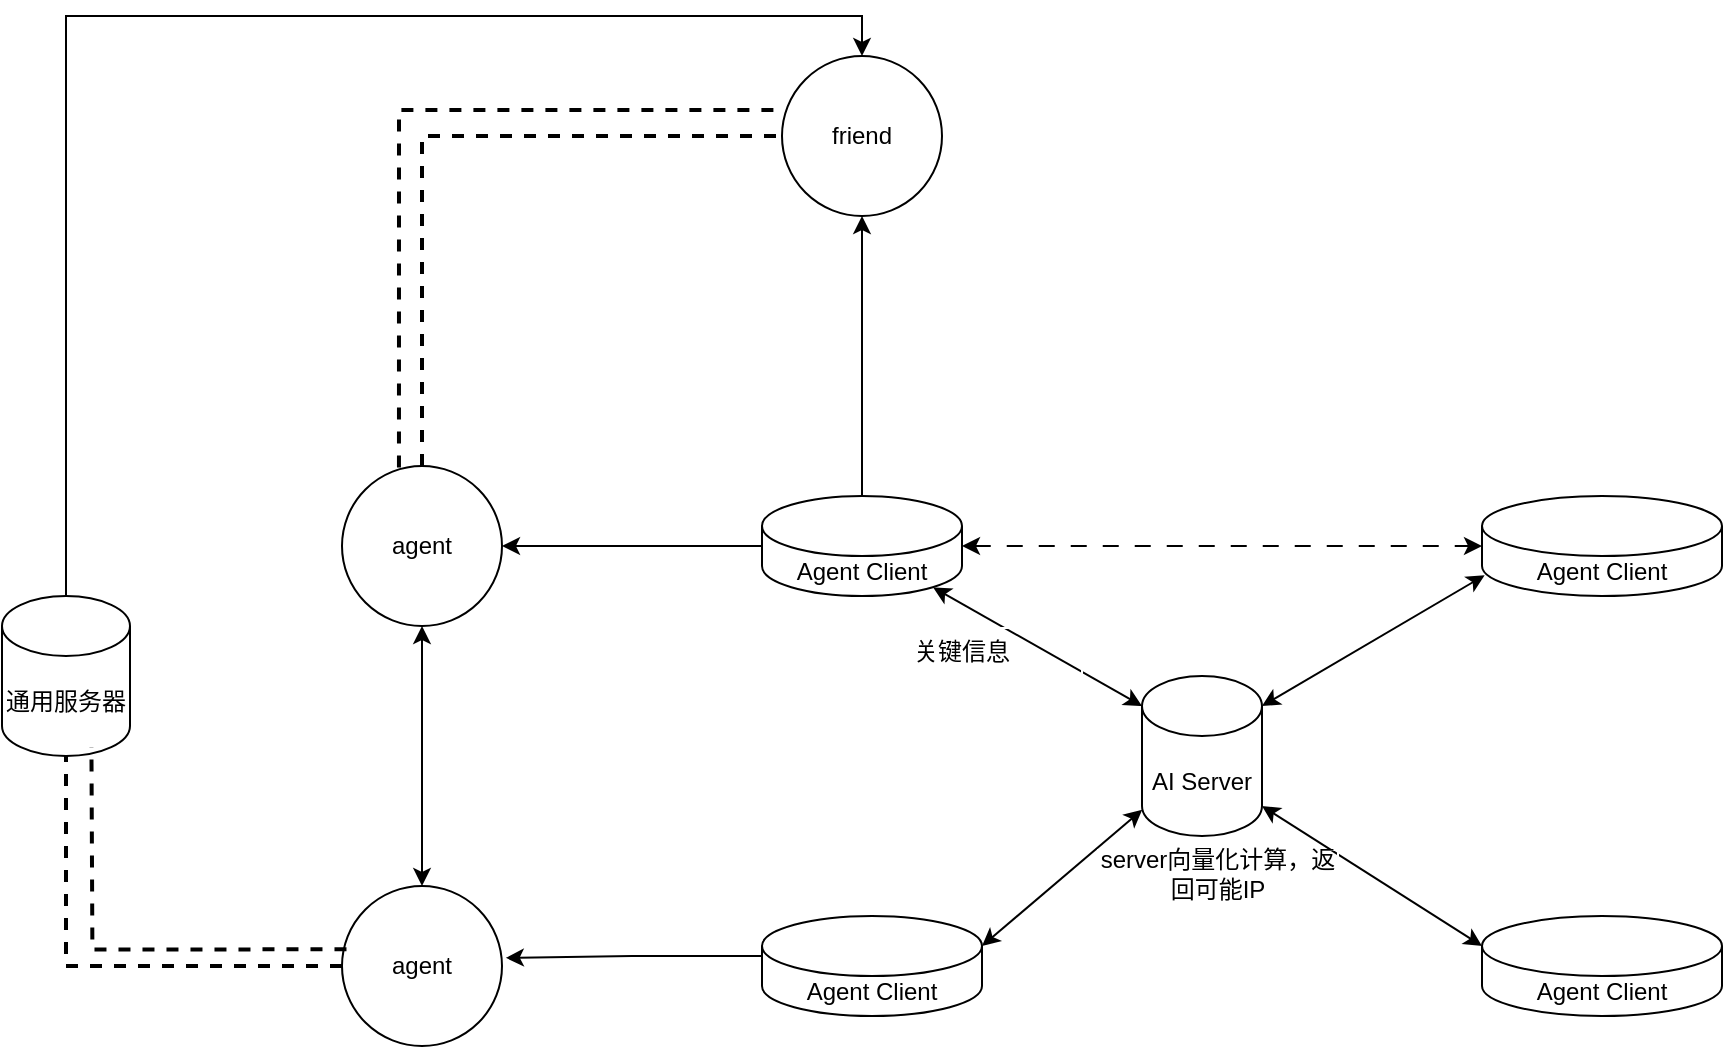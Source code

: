 <mxfile version="24.3.1" type="github" pages="4">
  <diagram id="2vSUjlSS0FL2b6wpqIMc" name="网络转发">
    <mxGraphModel dx="1365" dy="1515" grid="1" gridSize="10" guides="1" tooltips="1" connect="1" arrows="1" fold="1" page="1" pageScale="1" pageWidth="827" pageHeight="1169" math="0" shadow="0">
      <root>
        <mxCell id="0" />
        <mxCell id="1" parent="0" />
        <mxCell id="8Il2_cDpR4XOvadXKqbq-2" style="edgeStyle=orthogonalEdgeStyle;rounded=0;orthogonalLoop=1;jettySize=auto;html=1;exitX=0;exitY=0.5;exitDx=0;exitDy=0;exitPerimeter=0;entryX=1;entryY=0.5;entryDx=0;entryDy=0;" edge="1" parent="1" source="wxrIAKB5T2GF4HPKA6f--1" target="8Il2_cDpR4XOvadXKqbq-1">
          <mxGeometry relative="1" as="geometry" />
        </mxCell>
        <mxCell id="8Il2_cDpR4XOvadXKqbq-12" style="edgeStyle=orthogonalEdgeStyle;rounded=0;orthogonalLoop=1;jettySize=auto;html=1;exitX=0.5;exitY=0;exitDx=0;exitDy=0;exitPerimeter=0;entryX=0.5;entryY=1;entryDx=0;entryDy=0;" edge="1" parent="1" source="wxrIAKB5T2GF4HPKA6f--1" target="8Il2_cDpR4XOvadXKqbq-8">
          <mxGeometry relative="1" as="geometry" />
        </mxCell>
        <mxCell id="wxrIAKB5T2GF4HPKA6f--1" value="Agent Client" style="shape=cylinder3;whiteSpace=wrap;html=1;boundedLbl=1;backgroundOutline=1;size=15;" parent="1" vertex="1">
          <mxGeometry x="200" y="200" width="100" height="50" as="geometry" />
        </mxCell>
        <mxCell id="wxrIAKB5T2GF4HPKA6f--3" value="AI Server" style="shape=cylinder3;whiteSpace=wrap;html=1;boundedLbl=1;backgroundOutline=1;size=15;" parent="1" vertex="1">
          <mxGeometry x="390" y="290" width="60" height="80" as="geometry" />
        </mxCell>
        <mxCell id="wxrIAKB5T2GF4HPKA6f--4" value="Agent Client" style="shape=cylinder3;whiteSpace=wrap;html=1;boundedLbl=1;backgroundOutline=1;size=15;" parent="1" vertex="1">
          <mxGeometry x="560" y="200" width="120" height="50" as="geometry" />
        </mxCell>
        <mxCell id="wxrIAKB5T2GF4HPKA6f--5" value="Agent Client" style="shape=cylinder3;whiteSpace=wrap;html=1;boundedLbl=1;backgroundOutline=1;size=15;" parent="1" vertex="1">
          <mxGeometry x="200" y="410" width="110" height="50" as="geometry" />
        </mxCell>
        <mxCell id="wxrIAKB5T2GF4HPKA6f--6" value="Agent Client" style="shape=cylinder3;whiteSpace=wrap;html=1;boundedLbl=1;backgroundOutline=1;size=15;" parent="1" vertex="1">
          <mxGeometry x="560" y="410" width="120" height="50" as="geometry" />
        </mxCell>
        <mxCell id="wxrIAKB5T2GF4HPKA6f--8" value="" style="endArrow=classic;html=1;rounded=0;entryX=0.855;entryY=1;entryDx=0;entryDy=-4.35;entryPerimeter=0;exitX=0;exitY=0;exitDx=0;exitDy=15;exitPerimeter=0;startArrow=classic;startFill=1;" parent="1" source="wxrIAKB5T2GF4HPKA6f--3" target="wxrIAKB5T2GF4HPKA6f--1" edge="1">
          <mxGeometry width="50" height="50" relative="1" as="geometry">
            <mxPoint x="380" y="290" as="sourcePoint" />
            <mxPoint x="430" y="240" as="targetPoint" />
          </mxGeometry>
        </mxCell>
        <mxCell id="wxrIAKB5T2GF4HPKA6f--9" value="" style="endArrow=classic;html=1;rounded=0;entryX=0.011;entryY=0.793;entryDx=0;entryDy=0;entryPerimeter=0;exitX=1;exitY=0;exitDx=0;exitDy=15;exitPerimeter=0;startArrow=classic;startFill=1;" parent="1" source="wxrIAKB5T2GF4HPKA6f--3" target="wxrIAKB5T2GF4HPKA6f--4" edge="1">
          <mxGeometry width="50" height="50" relative="1" as="geometry">
            <mxPoint x="460" y="280" as="sourcePoint" />
            <mxPoint x="510" y="230" as="targetPoint" />
          </mxGeometry>
        </mxCell>
        <mxCell id="wxrIAKB5T2GF4HPKA6f--11" value="" style="endArrow=classic;html=1;rounded=0;entryX=0;entryY=0;entryDx=0;entryDy=15;entryPerimeter=0;exitX=1;exitY=1;exitDx=0;exitDy=-15;exitPerimeter=0;startArrow=classic;startFill=1;" parent="1" source="wxrIAKB5T2GF4HPKA6f--3" target="wxrIAKB5T2GF4HPKA6f--6" edge="1">
          <mxGeometry width="50" height="50" relative="1" as="geometry">
            <mxPoint x="440" y="420" as="sourcePoint" />
            <mxPoint x="490" y="370" as="targetPoint" />
          </mxGeometry>
        </mxCell>
        <mxCell id="wxrIAKB5T2GF4HPKA6f--12" value="" style="endArrow=classic;html=1;rounded=0;entryX=1;entryY=0;entryDx=0;entryDy=15;entryPerimeter=0;exitX=0.002;exitY=0.836;exitDx=0;exitDy=0;exitPerimeter=0;startArrow=classic;startFill=1;" parent="1" source="wxrIAKB5T2GF4HPKA6f--3" target="wxrIAKB5T2GF4HPKA6f--5" edge="1">
          <mxGeometry width="50" height="50" relative="1" as="geometry">
            <mxPoint x="230" y="400" as="sourcePoint" />
            <mxPoint x="280" y="350" as="targetPoint" />
          </mxGeometry>
        </mxCell>
        <mxCell id="JGFdZRn7cZItwRjgVE4y-1" value="关键信息" style="rounded=0;whiteSpace=wrap;html=1;strokeColor=#FFFFFF;fillColor=none;" parent="1" vertex="1">
          <mxGeometry x="240" y="266" width="120" height="24" as="geometry" />
        </mxCell>
        <mxCell id="JGFdZRn7cZItwRjgVE4y-2" value="server向量化计算，返回可能IP" style="rounded=0;whiteSpace=wrap;html=1;strokeColor=#FFFFFF;fillColor=none;" parent="1" vertex="1">
          <mxGeometry x="368" y="377" width="120" height="24" as="geometry" />
        </mxCell>
        <mxCell id="_upw2HPeS1mJ-tW7w9MP-1" style="edgeStyle=orthogonalEdgeStyle;rounded=0;orthogonalLoop=1;jettySize=auto;html=1;exitX=1;exitY=0.5;exitDx=0;exitDy=0;exitPerimeter=0;entryX=0;entryY=0.5;entryDx=0;entryDy=0;entryPerimeter=0;startArrow=classic;startFill=1;dashed=1;dashPattern=8 8;" parent="1" source="wxrIAKB5T2GF4HPKA6f--1" target="wxrIAKB5T2GF4HPKA6f--4" edge="1">
          <mxGeometry relative="1" as="geometry" />
        </mxCell>
        <mxCell id="8Il2_cDpR4XOvadXKqbq-7" style="edgeStyle=orthogonalEdgeStyle;rounded=0;orthogonalLoop=1;jettySize=auto;html=1;exitX=0.5;exitY=1;exitDx=0;exitDy=0;startArrow=classic;startFill=1;" edge="1" parent="1" source="8Il2_cDpR4XOvadXKqbq-1" target="8Il2_cDpR4XOvadXKqbq-3">
          <mxGeometry relative="1" as="geometry" />
        </mxCell>
        <mxCell id="8Il2_cDpR4XOvadXKqbq-1" value="agent" style="ellipse;whiteSpace=wrap;html=1;aspect=fixed;" vertex="1" parent="1">
          <mxGeometry x="-10" y="185" width="80" height="80" as="geometry" />
        </mxCell>
        <mxCell id="8Il2_cDpR4XOvadXKqbq-3" value="agent" style="ellipse;whiteSpace=wrap;html=1;aspect=fixed;" vertex="1" parent="1">
          <mxGeometry x="-10" y="395" width="80" height="80" as="geometry" />
        </mxCell>
        <mxCell id="8Il2_cDpR4XOvadXKqbq-6" style="edgeStyle=orthogonalEdgeStyle;rounded=0;orthogonalLoop=1;jettySize=auto;html=1;exitX=0;exitY=0;exitDx=0;exitDy=20;exitPerimeter=0;entryX=1.024;entryY=0.449;entryDx=0;entryDy=0;entryPerimeter=0;" edge="1" parent="1" source="wxrIAKB5T2GF4HPKA6f--5" target="8Il2_cDpR4XOvadXKqbq-3">
          <mxGeometry relative="1" as="geometry" />
        </mxCell>
        <mxCell id="8Il2_cDpR4XOvadXKqbq-8" value="friend" style="ellipse;whiteSpace=wrap;html=1;aspect=fixed;" vertex="1" parent="1">
          <mxGeometry x="210" y="-20" width="80" height="80" as="geometry" />
        </mxCell>
        <mxCell id="8Il2_cDpR4XOvadXKqbq-10" value="" style="endArrow=none;dashed=1;html=1;strokeWidth=2;rounded=0;entryX=0;entryY=0.5;entryDx=0;entryDy=0;exitX=0.5;exitY=0;exitDx=0;exitDy=0;edgeStyle=orthogonalEdgeStyle;" edge="1" parent="1" source="8Il2_cDpR4XOvadXKqbq-1" target="8Il2_cDpR4XOvadXKqbq-8">
          <mxGeometry width="50" height="50" relative="1" as="geometry">
            <mxPoint x="30" y="100" as="sourcePoint" />
            <mxPoint x="80" y="50" as="targetPoint" />
          </mxGeometry>
        </mxCell>
        <mxCell id="8Il2_cDpR4XOvadXKqbq-11" value="" style="endArrow=none;dashed=1;html=1;strokeWidth=2;rounded=0;entryX=-0.022;entryY=0.337;entryDx=0;entryDy=0;exitX=0.356;exitY=0.01;exitDx=0;exitDy=0;edgeStyle=orthogonalEdgeStyle;entryPerimeter=0;exitPerimeter=0;" edge="1" parent="1" source="8Il2_cDpR4XOvadXKqbq-1" target="8Il2_cDpR4XOvadXKqbq-8">
          <mxGeometry width="50" height="50" relative="1" as="geometry">
            <mxPoint x="40" y="195" as="sourcePoint" />
            <mxPoint x="100" y="30" as="targetPoint" />
            <Array as="points">
              <mxPoint x="19" y="7" />
            </Array>
          </mxGeometry>
        </mxCell>
        <mxCell id="8Il2_cDpR4XOvadXKqbq-14" style="edgeStyle=orthogonalEdgeStyle;rounded=0;orthogonalLoop=1;jettySize=auto;html=1;exitX=0.5;exitY=0;exitDx=0;exitDy=0;exitPerimeter=0;entryX=0.5;entryY=0;entryDx=0;entryDy=0;" edge="1" parent="1" source="8Il2_cDpR4XOvadXKqbq-13" target="8Il2_cDpR4XOvadXKqbq-8">
          <mxGeometry relative="1" as="geometry" />
        </mxCell>
        <mxCell id="8Il2_cDpR4XOvadXKqbq-13" value="通用服务器" style="shape=cylinder3;whiteSpace=wrap;html=1;boundedLbl=1;backgroundOutline=1;size=15;" vertex="1" parent="1">
          <mxGeometry x="-180" y="250" width="64" height="80" as="geometry" />
        </mxCell>
        <mxCell id="8Il2_cDpR4XOvadXKqbq-16" value="" style="endArrow=none;dashed=1;html=1;strokeWidth=2;rounded=0;entryX=0.5;entryY=1;entryDx=0;entryDy=0;exitX=0;exitY=0.5;exitDx=0;exitDy=0;edgeStyle=orthogonalEdgeStyle;entryPerimeter=0;" edge="1" parent="1" source="8Il2_cDpR4XOvadXKqbq-3" target="8Il2_cDpR4XOvadXKqbq-13">
          <mxGeometry width="50" height="50" relative="1" as="geometry">
            <mxPoint x="-260" y="409.48" as="sourcePoint" />
            <mxPoint x="-80" y="244.48" as="targetPoint" />
          </mxGeometry>
        </mxCell>
        <mxCell id="8Il2_cDpR4XOvadXKqbq-17" value="" style="endArrow=none;dashed=1;html=1;strokeWidth=2;rounded=0;entryX=0.855;entryY=1;entryDx=0;entryDy=-4.35;exitX=0.028;exitY=0.396;exitDx=0;exitDy=0;edgeStyle=orthogonalEdgeStyle;entryPerimeter=0;exitPerimeter=0;" edge="1" parent="1" source="8Il2_cDpR4XOvadXKqbq-3">
          <mxGeometry width="50" height="50" relative="1" as="geometry">
            <mxPoint x="-400" y="430" as="sourcePoint" />
            <mxPoint x="-135.28" y="325.65" as="targetPoint" />
          </mxGeometry>
        </mxCell>
      </root>
    </mxGraphModel>
  </diagram>
  <diagram name="通信序列图" id="hv99OOcJfIo_YcWF84YO">
    <mxGraphModel dx="1884" dy="687" grid="1" gridSize="10" guides="1" tooltips="1" connect="1" arrows="1" fold="1" page="1" pageScale="1" pageWidth="827" pageHeight="1169" math="0" shadow="0">
      <root>
        <mxCell id="0" />
        <mxCell id="1" parent="0" />
        <mxCell id="0c2Vupl0Wd5xYANsdsAI-2" style="edgeStyle=orthogonalEdgeStyle;rounded=0;orthogonalLoop=1;jettySize=auto;html=1;exitX=0.5;exitY=1;exitDx=0;exitDy=0;endArrow=none;endFill=0;" parent="1" source="QWFTe-OUhCLkAl9HGp8c-1" edge="1">
          <mxGeometry relative="1" as="geometry">
            <mxPoint x="-40" y="870" as="targetPoint" />
          </mxGeometry>
        </mxCell>
        <mxCell id="QWFTe-OUhCLkAl9HGp8c-1" value="用户1 Agent client" style="rounded=1;whiteSpace=wrap;html=1;fontStyle=1;fontSize=20;" parent="1" vertex="1">
          <mxGeometry x="-100" y="150" width="120" height="60" as="geometry" />
        </mxCell>
        <mxCell id="QWFTe-OUhCLkAl9HGp8c-2" value="用户2 Agent client" style="rounded=1;whiteSpace=wrap;html=1;fontStyle=1;fontSize=20;" parent="1" vertex="1">
          <mxGeometry x="840" y="150" width="120" height="60" as="geometry" />
        </mxCell>
        <mxCell id="QWFTe-OUhCLkAl9HGp8c-3" value="通用服务器" style="rounded=1;whiteSpace=wrap;html=1;fontStyle=1;fontSize=20;" parent="1" vertex="1">
          <mxGeometry x="360" y="150" width="140" height="60" as="geometry" />
        </mxCell>
        <mxCell id="0c2Vupl0Wd5xYANsdsAI-3" style="edgeStyle=orthogonalEdgeStyle;rounded=0;orthogonalLoop=1;jettySize=auto;html=1;exitX=0.5;exitY=1;exitDx=0;exitDy=0;endArrow=none;endFill=0;" parent="1" source="0c2Vupl0Wd5xYANsdsAI-34" edge="1">
          <mxGeometry relative="1" as="geometry">
            <mxPoint x="430" y="880" as="targetPoint" />
            <mxPoint x="429.5" y="210" as="sourcePoint" />
          </mxGeometry>
        </mxCell>
        <mxCell id="0c2Vupl0Wd5xYANsdsAI-4" style="edgeStyle=orthogonalEdgeStyle;rounded=0;orthogonalLoop=1;jettySize=auto;html=1;exitX=0.5;exitY=1;exitDx=0;exitDy=0;endArrow=none;endFill=0;" parent="1" edge="1">
          <mxGeometry relative="1" as="geometry">
            <mxPoint x="900" y="880" as="targetPoint" />
            <mxPoint x="899.5" y="210" as="sourcePoint" />
          </mxGeometry>
        </mxCell>
        <mxCell id="0c2Vupl0Wd5xYANsdsAI-14" value="用户 1" style="rounded=1;whiteSpace=wrap;html=1;fontStyle=1;fontSize=20;" parent="1" vertex="1">
          <mxGeometry x="-310" y="150" width="120" height="60" as="geometry" />
        </mxCell>
        <mxCell id="0c2Vupl0Wd5xYANsdsAI-15" style="edgeStyle=orthogonalEdgeStyle;rounded=0;orthogonalLoop=1;jettySize=auto;html=1;exitX=0.5;exitY=1;exitDx=0;exitDy=0;endArrow=none;endFill=0;" parent="1" edge="1">
          <mxGeometry relative="1" as="geometry">
            <mxPoint x="-251" y="870" as="targetPoint" />
            <mxPoint x="-250.62" y="210" as="sourcePoint" />
          </mxGeometry>
        </mxCell>
        <mxCell id="0c2Vupl0Wd5xYANsdsAI-16" value="" style="endArrow=classic;html=1;rounded=0;" parent="1" edge="1">
          <mxGeometry width="50" height="50" relative="1" as="geometry">
            <mxPoint x="-250" y="250" as="sourcePoint" />
            <mxPoint x="-40" y="250" as="targetPoint" />
          </mxGeometry>
        </mxCell>
        <mxCell id="0c2Vupl0Wd5xYANsdsAI-17" value="Question/need" style="rounded=0;whiteSpace=wrap;html=1;strokeColor=#FFFFFF;" parent="1" vertex="1">
          <mxGeometry x="-212.5" y="224" width="120" height="24" as="geometry" />
        </mxCell>
        <mxCell id="0c2Vupl0Wd5xYANsdsAI-21" value="Agent server" style="rounded=1;whiteSpace=wrap;html=1;fontStyle=1;fontSize=20;" parent="1" vertex="1">
          <mxGeometry x="124" y="150" width="130" height="60" as="geometry" />
        </mxCell>
        <mxCell id="0c2Vupl0Wd5xYANsdsAI-22" style="edgeStyle=orthogonalEdgeStyle;rounded=0;orthogonalLoop=1;jettySize=auto;html=1;exitX=0.5;exitY=1;exitDx=0;exitDy=0;endArrow=none;endFill=0;" parent="1" edge="1">
          <mxGeometry relative="1" as="geometry">
            <mxPoint x="189" y="880" as="targetPoint" />
            <mxPoint x="189" y="244" as="sourcePoint" />
          </mxGeometry>
        </mxCell>
        <mxCell id="0c2Vupl0Wd5xYANsdsAI-23" value="" style="endArrow=classic;html=1;rounded=0;" parent="1" edge="1">
          <mxGeometry width="50" height="50" relative="1" as="geometry">
            <mxPoint x="-40" y="276" as="sourcePoint" />
            <mxPoint x="190" y="276" as="targetPoint" />
          </mxGeometry>
        </mxCell>
        <mxCell id="0c2Vupl0Wd5xYANsdsAI-24" value="send&amp;nbsp; personal prompts&amp;nbsp;" style="rounded=0;whiteSpace=wrap;html=1;strokeColor=#FFFFFF;" parent="1" vertex="1">
          <mxGeometry x="1" y="246" width="150" height="24" as="geometry" />
        </mxCell>
        <mxCell id="0c2Vupl0Wd5xYANsdsAI-25" value="Agent server" style="rounded=1;whiteSpace=wrap;html=1;fontStyle=1;fontSize=20;" parent="1" vertex="1">
          <mxGeometry x="598" y="150" width="140" height="60" as="geometry" />
        </mxCell>
        <mxCell id="0c2Vupl0Wd5xYANsdsAI-26" style="edgeStyle=orthogonalEdgeStyle;rounded=0;orthogonalLoop=1;jettySize=auto;html=1;exitX=0.5;exitY=1;exitDx=0;exitDy=0;endArrow=none;endFill=0;" parent="1" edge="1">
          <mxGeometry relative="1" as="geometry">
            <mxPoint x="670" y="880" as="targetPoint" />
            <mxPoint x="669.47" y="210" as="sourcePoint" />
          </mxGeometry>
        </mxCell>
        <mxCell id="0c2Vupl0Wd5xYANsdsAI-27" value="" style="endArrow=classic;html=1;rounded=0;" parent="1" edge="1">
          <mxGeometry width="50" height="50" relative="1" as="geometry">
            <mxPoint x="190" y="433" as="sourcePoint" />
            <mxPoint x="430" y="433" as="targetPoint" />
          </mxGeometry>
        </mxCell>
        <mxCell id="0c2Vupl0Wd5xYANsdsAI-28" value="send final prompts" style="rounded=0;whiteSpace=wrap;html=1;strokeColor=#FFFFFF;" parent="1" vertex="1">
          <mxGeometry x="260" y="401" width="120" height="24" as="geometry" />
        </mxCell>
        <mxCell id="0c2Vupl0Wd5xYANsdsAI-31" value="用户2" style="rounded=1;whiteSpace=wrap;html=1;fontStyle=1;fontSize=20;" parent="1" vertex="1">
          <mxGeometry x="1070" y="150" width="120" height="60" as="geometry" />
        </mxCell>
        <mxCell id="0c2Vupl0Wd5xYANsdsAI-32" style="edgeStyle=orthogonalEdgeStyle;rounded=0;orthogonalLoop=1;jettySize=auto;html=1;exitX=0.5;exitY=1;exitDx=0;exitDy=0;endArrow=none;endFill=0;" parent="1" edge="1">
          <mxGeometry relative="1" as="geometry">
            <mxPoint x="1129" y="880" as="targetPoint" />
            <mxPoint x="1129.5" y="210" as="sourcePoint" />
          </mxGeometry>
        </mxCell>
        <mxCell id="0c2Vupl0Wd5xYANsdsAI-33" value="" style="endArrow=none;html=1;rounded=0;endFill=0;startArrow=classic;startFill=1;" parent="1" edge="1">
          <mxGeometry width="50" height="50" relative="1" as="geometry">
            <mxPoint x="-40" y="356" as="sourcePoint" />
            <mxPoint x="190" y="356" as="targetPoint" />
          </mxGeometry>
        </mxCell>
        <mxCell id="0c2Vupl0Wd5xYANsdsAI-34" value="store" style="shape=cylinder3;whiteSpace=wrap;html=1;boundedLbl=1;backgroundOutline=1;size=15;" parent="1" vertex="1">
          <mxGeometry x="390" y="220" width="80" height="60" as="geometry" />
        </mxCell>
        <mxCell id="0c2Vupl0Wd5xYANsdsAI-36" value="Returns a message to confirm whether the generated prompts meet the user&#39;s preference" style="rounded=0;whiteSpace=wrap;html=1;strokeColor=#FFFFFF;" parent="1" vertex="1">
          <mxGeometry x="-20" y="310" width="190" height="24" as="geometry" />
        </mxCell>
        <mxCell id="0c2Vupl0Wd5xYANsdsAI-37" value="" style="endArrow=classic;html=1;rounded=0;" parent="1" edge="1">
          <mxGeometry width="50" height="50" relative="1" as="geometry">
            <mxPoint x="-40" y="407" as="sourcePoint" />
            <mxPoint x="190" y="407" as="targetPoint" />
          </mxGeometry>
        </mxCell>
        <mxCell id="0c2Vupl0Wd5xYANsdsAI-38" value="send ACK" style="rounded=0;whiteSpace=wrap;html=1;strokeColor=#FFFFFF;" parent="1" vertex="1">
          <mxGeometry y="377" width="150" height="24" as="geometry" />
        </mxCell>
        <mxCell id="0c2Vupl0Wd5xYANsdsAI-40" value="" style="endArrow=classic;html=1;rounded=0;" parent="1" edge="1">
          <mxGeometry width="50" height="50" relative="1" as="geometry">
            <mxPoint x="430" y="447" as="sourcePoint" />
            <mxPoint x="670" y="447" as="targetPoint" />
          </mxGeometry>
        </mxCell>
        <mxCell id="0c2Vupl0Wd5xYANsdsAI-41" value="send the round prompts" style="rounded=0;whiteSpace=wrap;html=1;strokeColor=#FFFFFF;" parent="1" vertex="1">
          <mxGeometry x="480" y="415" width="150" height="24" as="geometry" />
        </mxCell>
        <mxCell id="0c2Vupl0Wd5xYANsdsAI-46" value="" style="group" parent="1" vertex="1" connectable="0">
          <mxGeometry x="379" y="284" width="86" height="30" as="geometry" />
        </mxCell>
        <mxCell id="0c2Vupl0Wd5xYANsdsAI-42" value="" style="verticalLabelPosition=bottom;verticalAlign=top;html=1;shape=card;whiteSpace=wrap;size=20;arcSize=12;" parent="0c2Vupl0Wd5xYANsdsAI-46" vertex="1">
          <mxGeometry x="10" width="66" height="30" as="geometry" />
        </mxCell>
        <mxCell id="0c2Vupl0Wd5xYANsdsAI-45" value="&lt;span style=&quot;color: rgb(0, 0, 0); font-family: Helvetica; font-size: 12px; font-style: normal; font-variant-ligatures: normal; font-variant-caps: normal; font-weight: 400; letter-spacing: normal; orphans: 2; text-align: center; text-indent: 0px; text-transform: none; widows: 2; word-spacing: 0px; -webkit-text-stroke-width: 0px; white-space: normal; background-color: rgb(251, 251, 251); text-decoration-thickness: initial; text-decoration-style: initial; text-decoration-color: initial; display: inline !important; float: none;&quot;&gt;SDK:ID history&lt;/span&gt;" style="text;whiteSpace=wrap;html=1;" parent="0c2Vupl0Wd5xYANsdsAI-46" vertex="1">
          <mxGeometry y="6" width="86" height="20" as="geometry" />
        </mxCell>
        <mxCell id="0c2Vupl0Wd5xYANsdsAI-48" value="" style="endArrow=classic;html=1;rounded=0;" parent="1" edge="1">
          <mxGeometry width="50" height="50" relative="1" as="geometry">
            <mxPoint x="670" y="471" as="sourcePoint" />
            <mxPoint x="900" y="470" as="targetPoint" />
          </mxGeometry>
        </mxCell>
        <mxCell id="0c2Vupl0Wd5xYANsdsAI-49" value="send the reply prompts" style="rounded=0;whiteSpace=wrap;html=1;strokeColor=#FFFFFF;" parent="1" vertex="1">
          <mxGeometry x="720" y="444" width="150" height="24" as="geometry" />
        </mxCell>
        <mxCell id="0c2Vupl0Wd5xYANsdsAI-52" value="" style="edgeStyle=orthogonalEdgeStyle;rounded=0;orthogonalLoop=1;jettySize=auto;html=1;exitX=0.5;exitY=1;exitDx=0;exitDy=0;endArrow=none;endFill=0;" parent="1" edge="1">
          <mxGeometry relative="1" as="geometry">
            <mxPoint x="189.053" y="244" as="targetPoint" />
            <mxPoint x="189.47" y="210" as="sourcePoint" />
          </mxGeometry>
        </mxCell>
        <mxCell id="0c2Vupl0Wd5xYANsdsAI-54" value="使用工具" style="shape=process;whiteSpace=wrap;html=1;backgroundOutline=1;" parent="1" vertex="1">
          <mxGeometry x="144" y="115" width="90" height="20" as="geometry" />
        </mxCell>
        <mxCell id="0c2Vupl0Wd5xYANsdsAI-56" value="使用工具" style="shape=process;whiteSpace=wrap;html=1;backgroundOutline=1;" parent="1" vertex="1">
          <mxGeometry x="623" y="115" width="90" height="20" as="geometry" />
        </mxCell>
        <mxCell id="0c2Vupl0Wd5xYANsdsAI-57" value="组织user prompt&lt;div&gt;检查prompt，对齐user pref&lt;/div&gt;" style="shape=process;whiteSpace=wrap;html=1;backgroundOutline=1;" parent="1" vertex="1">
          <mxGeometry x="803.5" y="98.5" width="193" height="38" as="geometry" />
        </mxCell>
        <mxCell id="0c2Vupl0Wd5xYANsdsAI-58" value="" style="endArrow=none;html=1;rounded=0;endFill=0;startArrow=classic;startFill=1;" parent="1" edge="1">
          <mxGeometry width="50" height="50" relative="1" as="geometry">
            <mxPoint x="670" y="536" as="sourcePoint" />
            <mxPoint x="900" y="536" as="targetPoint" />
          </mxGeometry>
        </mxCell>
        <mxCell id="0c2Vupl0Wd5xYANsdsAI-59" value="Returns a message to confirm whether the reply prompts meet the user&#39;s preference" style="rounded=0;whiteSpace=wrap;html=1;strokeColor=#FFFFFF;" parent="1" vertex="1">
          <mxGeometry x="690" y="496" width="190" height="24" as="geometry" />
        </mxCell>
        <mxCell id="0c2Vupl0Wd5xYANsdsAI-55" value="组织user prompt&lt;div&gt;检查prompt，对齐user pref&lt;/div&gt;" style="shape=process;whiteSpace=wrap;html=1;backgroundOutline=1;" parent="1" vertex="1">
          <mxGeometry x="-135.25" y="98.5" width="190.5" height="35" as="geometry" />
        </mxCell>
        <mxCell id="0c2Vupl0Wd5xYANsdsAI-62" value="" style="endArrow=none;html=1;rounded=0;startArrow=classic;startFill=1;endFill=0;" parent="1" edge="1">
          <mxGeometry width="50" height="50" relative="1" as="geometry">
            <mxPoint x="431" y="570" as="sourcePoint" />
            <mxPoint x="671" y="570" as="targetPoint" />
          </mxGeometry>
        </mxCell>
        <mxCell id="0c2Vupl0Wd5xYANsdsAI-63" value="send reply prompts" style="rounded=0;whiteSpace=wrap;html=1;strokeColor=#FFFFFF;" parent="1" vertex="1">
          <mxGeometry x="480" y="540" width="150" height="24" as="geometry" />
        </mxCell>
        <mxCell id="0c2Vupl0Wd5xYANsdsAI-64" value="" style="endArrow=none;html=1;rounded=0;startArrow=classic;startFill=1;endFill=0;" parent="1" edge="1">
          <mxGeometry width="50" height="50" relative="1" as="geometry">
            <mxPoint x="190" y="599" as="sourcePoint" />
            <mxPoint x="430" y="599" as="targetPoint" />
          </mxGeometry>
        </mxCell>
        <mxCell id="0c2Vupl0Wd5xYANsdsAI-65" value="send reply prompts" style="rounded=0;whiteSpace=wrap;html=1;strokeColor=#FFFFFF;" parent="1" vertex="1">
          <mxGeometry x="234" y="564" width="150" height="24" as="geometry" />
        </mxCell>
        <mxCell id="0c2Vupl0Wd5xYANsdsAI-74" value="" style="endArrow=none;html=1;rounded=0;endFill=0;startArrow=classic;startFill=1;" parent="1" edge="1">
          <mxGeometry width="50" height="50" relative="1" as="geometry">
            <mxPoint x="-40" y="631" as="sourcePoint" />
            <mxPoint x="190" y="631" as="targetPoint" />
          </mxGeometry>
        </mxCell>
        <mxCell id="0c2Vupl0Wd5xYANsdsAI-75" value="Judge whether continue" style="rounded=0;whiteSpace=wrap;html=1;strokeColor=#FFFFFF;" parent="1" vertex="1">
          <mxGeometry x="-20" y="600" width="190" height="24" as="geometry" />
        </mxCell>
      </root>
    </mxGraphModel>
  </diagram>
  <diagram id="4OQW0f6qOaS9piTgDNFi" name="Agent client prompt生成">
    <mxGraphModel dx="1884" dy="687" grid="1" gridSize="10" guides="1" tooltips="1" connect="1" arrows="1" fold="1" page="1" pageScale="1" pageWidth="827" pageHeight="1169" math="0" shadow="0">
      <root>
        <mxCell id="0" />
        <mxCell id="1" parent="0" />
        <mxCell id="lhU28nOgN7psEky3mt47-7" style="edgeStyle=orthogonalEdgeStyle;rounded=0;orthogonalLoop=1;jettySize=auto;html=1;exitX=1;exitY=0.5;exitDx=0;exitDy=0;entryX=0;entryY=0.5;entryDx=0;entryDy=0;" parent="1" source="BY8e_3ObGU8jm5Nxze0_-3" target="lhU28nOgN7psEky3mt47-3" edge="1">
          <mxGeometry relative="1" as="geometry">
            <mxPoint x="-40" y="370" as="targetPoint" />
          </mxGeometry>
        </mxCell>
        <mxCell id="pnuGS1mDimUNRydVk58L-4" style="edgeStyle=orthogonalEdgeStyle;rounded=0;orthogonalLoop=1;jettySize=auto;html=1;exitX=0.5;exitY=1;exitDx=0;exitDy=0;entryX=0;entryY=0.5;entryDx=0;entryDy=0;" parent="1" source="BY8e_3ObGU8jm5Nxze0_-3" target="pnuGS1mDimUNRydVk58L-3" edge="1">
          <mxGeometry relative="1" as="geometry" />
        </mxCell>
        <mxCell id="BY8e_3ObGU8jm5Nxze0_-3" value="Info Reciever" style="rounded=0;whiteSpace=wrap;html=1;" parent="1" vertex="1">
          <mxGeometry x="-220" y="340" width="120" height="60" as="geometry" />
        </mxCell>
        <mxCell id="pnuGS1mDimUNRydVk58L-2" style="edgeStyle=orthogonalEdgeStyle;rounded=0;orthogonalLoop=1;jettySize=auto;html=1;exitX=1;exitY=0.5;exitDx=0;exitDy=0;entryX=0;entryY=0.5;entryDx=0;entryDy=0;" parent="1" source="BY8e_3ObGU8jm5Nxze0_-4" target="pnuGS1mDimUNRydVk58L-1" edge="1">
          <mxGeometry relative="1" as="geometry" />
        </mxCell>
        <mxCell id="BY8e_3ObGU8jm5Nxze0_-4" value="PromptAgent" style="rounded=0;whiteSpace=wrap;html=1;" parent="1" vertex="1">
          <mxGeometry x="272" y="340" width="120" height="60" as="geometry" />
        </mxCell>
        <mxCell id="lhU28nOgN7psEky3mt47-9" style="edgeStyle=orthogonalEdgeStyle;rounded=0;orthogonalLoop=1;jettySize=auto;html=1;exitX=1;exitY=0.5;exitDx=0;exitDy=0;entryX=0;entryY=0.5;entryDx=0;entryDy=0;" parent="1" source="lhU28nOgN7psEky3mt47-3" target="BY8e_3ObGU8jm5Nxze0_-4" edge="1">
          <mxGeometry relative="1" as="geometry" />
        </mxCell>
        <mxCell id="lhU28nOgN7psEky3mt47-3" value="Info Checker&lt;div&gt;1、真伪&lt;/div&gt;&lt;div&gt;2、时间&lt;/div&gt;&lt;div&gt;3、事实&lt;/div&gt;" style="rounded=0;whiteSpace=wrap;html=1;" parent="1" vertex="1">
          <mxGeometry x="36" y="340" width="120" height="60" as="geometry" />
        </mxCell>
        <mxCell id="hC-73UUhpUillqV515wA-5" style="edgeStyle=orthogonalEdgeStyle;rounded=0;orthogonalLoop=1;jettySize=auto;html=1;exitX=1;exitY=0.5;exitDx=0;exitDy=0;" parent="1" source="pnuGS1mDimUNRydVk58L-1" edge="1">
          <mxGeometry relative="1" as="geometry">
            <mxPoint x="670" y="369.857" as="targetPoint" />
          </mxGeometry>
        </mxCell>
        <mxCell id="pnuGS1mDimUNRydVk58L-1" value="Info Checker&lt;div&gt;1、真伪&lt;/div&gt;&lt;div&gt;2、时间&lt;/div&gt;&lt;div&gt;3、事实&lt;/div&gt;" style="rounded=0;whiteSpace=wrap;html=1;" parent="1" vertex="1">
          <mxGeometry x="490" y="340" width="120" height="60" as="geometry" />
        </mxCell>
        <mxCell id="pnuGS1mDimUNRydVk58L-5" style="edgeStyle=orthogonalEdgeStyle;rounded=0;orthogonalLoop=1;jettySize=auto;html=1;exitX=1;exitY=0.5;exitDx=0;exitDy=0;entryX=0.5;entryY=1;entryDx=0;entryDy=0;" parent="1" source="pnuGS1mDimUNRydVk58L-3" target="pnuGS1mDimUNRydVk58L-1" edge="1">
          <mxGeometry relative="1" as="geometry" />
        </mxCell>
        <mxCell id="pnuGS1mDimUNRydVk58L-3" value="传统向量化匹配的方法" style="rounded=0;whiteSpace=wrap;html=1;" parent="1" vertex="1">
          <mxGeometry x="36" y="430" width="154" height="60" as="geometry" />
        </mxCell>
        <mxCell id="hC-73UUhpUillqV515wA-1" value="合理的Prompt" style="rounded=0;whiteSpace=wrap;html=1;strokeColor=#FFFFFF;" parent="1" vertex="1">
          <mxGeometry x="682" y="357" width="78" height="24" as="geometry" />
        </mxCell>
        <mxCell id="hC-73UUhpUillqV515wA-7" value="Query" style="rounded=0;whiteSpace=wrap;html=1;strokeColor=#FFFFFF;" parent="1" vertex="1">
          <mxGeometry x="-340" y="340" width="78" height="24" as="geometry" />
        </mxCell>
        <mxCell id="hC-73UUhpUillqV515wA-8" value="" style="endArrow=classic;html=1;rounded=0;entryX=0;entryY=0.5;entryDx=0;entryDy=0;" parent="1" target="BY8e_3ObGU8jm5Nxze0_-3" edge="1">
          <mxGeometry width="50" height="50" relative="1" as="geometry">
            <mxPoint x="-330" y="370" as="sourcePoint" />
            <mxPoint x="-280" y="370" as="targetPoint" />
          </mxGeometry>
        </mxCell>
      </root>
    </mxGraphModel>
  </diagram>
  <diagram id="tiykROtfkgM1mpLcAaE0" name="智能体内部">
    <mxGraphModel dx="634" dy="412" grid="1" gridSize="10" guides="1" tooltips="1" connect="1" arrows="1" fold="1" page="1" pageScale="1" pageWidth="827" pageHeight="1169" math="0" shadow="0">
      <root>
        <mxCell id="0" />
        <mxCell id="1" parent="0" />
        <mxCell id="pfVrBqdk8Kcjt6014lmA-5" value="" style="rounded=0;whiteSpace=wrap;html=1;gradientColor=default;fillColor=none;dashed=1;dashPattern=8 8;" parent="1" vertex="1">
          <mxGeometry x="50" y="80" width="630" height="670" as="geometry" />
        </mxCell>
        <mxCell id="pfVrBqdk8Kcjt6014lmA-8" value="" style="rounded=1;whiteSpace=wrap;html=1;fillColor=none;" parent="1" vertex="1">
          <mxGeometry x="290" y="170" width="350" height="470" as="geometry" />
        </mxCell>
        <mxCell id="pfVrBqdk8Kcjt6014lmA-7" style="edgeStyle=orthogonalEdgeStyle;rounded=0;orthogonalLoop=1;jettySize=auto;html=1;exitX=1;exitY=0;exitDx=0;exitDy=52.5;exitPerimeter=0;entryX=0;entryY=0.5;entryDx=0;entryDy=0;entryPerimeter=0;" parent="1" source="pfVrBqdk8Kcjt6014lmA-1" target="pfVrBqdk8Kcjt6014lmA-6" edge="1">
          <mxGeometry relative="1" as="geometry" />
        </mxCell>
        <mxCell id="V7A-fnIvY89F8ByHVE83-3" style="edgeStyle=orthogonalEdgeStyle;rounded=0;orthogonalLoop=1;jettySize=auto;html=1;exitX=0.5;exitY=1;exitDx=0;exitDy=0;exitPerimeter=0;" parent="1" source="pfVrBqdk8Kcjt6014lmA-1" target="pfVrBqdk8Kcjt6014lmA-4" edge="1">
          <mxGeometry relative="1" as="geometry" />
        </mxCell>
        <mxCell id="pfVrBqdk8Kcjt6014lmA-1" value="Buffer" style="shape=cylinder3;whiteSpace=wrap;html=1;boundedLbl=1;backgroundOutline=1;size=15;" parent="1" vertex="1">
          <mxGeometry x="200" y="110" width="60" height="80" as="geometry" />
        </mxCell>
        <mxCell id="pfVrBqdk8Kcjt6014lmA-2" value="公共消息" style="shape=cylinder3;whiteSpace=wrap;html=1;boundedLbl=1;backgroundOutline=1;size=15;" parent="1" vertex="1">
          <mxGeometry x="100" y="220" width="60" height="80" as="geometry" />
        </mxCell>
        <mxCell id="pfVrBqdk8Kcjt6014lmA-3" style="edgeStyle=orthogonalEdgeStyle;rounded=0;orthogonalLoop=1;jettySize=auto;html=1;exitX=0;exitY=0.5;exitDx=0;exitDy=0;exitPerimeter=0;entryX=0;entryY=0.5;entryDx=0;entryDy=0;entryPerimeter=0;" parent="1" source="pfVrBqdk8Kcjt6014lmA-2" target="pfVrBqdk8Kcjt6014lmA-1" edge="1">
          <mxGeometry relative="1" as="geometry" />
        </mxCell>
        <mxCell id="pfVrBqdk8Kcjt6014lmA-4" value="持久化Mem" style="shape=cylinder3;whiteSpace=wrap;html=1;boundedLbl=1;backgroundOutline=1;size=15;" parent="1" vertex="1">
          <mxGeometry x="200" y="300" width="60" height="80" as="geometry" />
        </mxCell>
        <mxCell id="pfVrBqdk8Kcjt6014lmA-6" value="_observe" style="shape=cylinder3;whiteSpace=wrap;html=1;boundedLbl=1;backgroundOutline=1;size=15;fontSize=19;" parent="1" vertex="1">
          <mxGeometry x="350" y="210" width="190" height="80" as="geometry" />
        </mxCell>
        <mxCell id="V7A-fnIvY89F8ByHVE83-1" value="Agent" style="rounded=0;whiteSpace=wrap;html=1;strokeColor=#FFFFFF;fontSize=26;" parent="1" vertex="1">
          <mxGeometry x="260" y="690" width="195" height="44" as="geometry" />
        </mxCell>
        <mxCell id="V7A-fnIvY89F8ByHVE83-2" value="Workflow" style="rounded=0;whiteSpace=wrap;html=1;strokeColor=#FFFFFF;fontSize=26;" parent="1" vertex="1">
          <mxGeometry x="350" y="585" width="195" height="44" as="geometry" />
        </mxCell>
        <mxCell id="V7A-fnIvY89F8ByHVE83-7" style="edgeStyle=orthogonalEdgeStyle;rounded=0;orthogonalLoop=1;jettySize=auto;html=1;exitX=0.5;exitY=1;exitDx=0;exitDy=0;exitPerimeter=0;" parent="1" source="V7A-fnIvY89F8ByHVE83-4" target="V7A-fnIvY89F8ByHVE83-5" edge="1">
          <mxGeometry relative="1" as="geometry" />
        </mxCell>
        <mxCell id="V7A-fnIvY89F8ByHVE83-4" value="_think" style="shape=cylinder3;whiteSpace=wrap;html=1;boundedLbl=1;backgroundOutline=1;size=15;fontSize=19;" parent="1" vertex="1">
          <mxGeometry x="350.5" y="330" width="190" height="80" as="geometry" />
        </mxCell>
        <mxCell id="V7A-fnIvY89F8ByHVE83-5" value="_act" style="shape=cylinder3;whiteSpace=wrap;html=1;boundedLbl=1;backgroundOutline=1;size=15;fontSize=19;" parent="1" vertex="1">
          <mxGeometry x="350" y="460" width="190" height="80" as="geometry" />
        </mxCell>
        <mxCell id="V7A-fnIvY89F8ByHVE83-6" style="edgeStyle=orthogonalEdgeStyle;rounded=0;orthogonalLoop=1;jettySize=auto;html=1;exitX=0.5;exitY=1;exitDx=0;exitDy=0;exitPerimeter=0;entryX=0.5;entryY=0;entryDx=0;entryDy=0;entryPerimeter=0;" parent="1" source="pfVrBqdk8Kcjt6014lmA-6" target="V7A-fnIvY89F8ByHVE83-4" edge="1">
          <mxGeometry relative="1" as="geometry" />
        </mxCell>
        <mxCell id="V7A-fnIvY89F8ByHVE83-8" value="" style="shape=crossbar;whiteSpace=wrap;html=1;rounded=1;direction=south;" parent="1" vertex="1">
          <mxGeometry x="550" y="380" width="20" height="120" as="geometry" />
        </mxCell>
        <mxCell id="V7A-fnIvY89F8ByHVE83-9" value="_react" style="rounded=0;whiteSpace=wrap;html=1;strokeColor=#FFFFFF;fontSize=19;fillColor=none;" parent="1" vertex="1">
          <mxGeometry x="534" y="420" width="120" height="30" as="geometry" />
        </mxCell>
        <mxCell id="V7A-fnIvY89F8ByHVE83-18" style="edgeStyle=orthogonalEdgeStyle;rounded=0;orthogonalLoop=1;jettySize=auto;html=1;exitX=0.855;exitY=0;exitDx=0;exitDy=4.35;exitPerimeter=0;" parent="1" source="V7A-fnIvY89F8ByHVE83-10" target="pfVrBqdk8Kcjt6014lmA-4" edge="1">
          <mxGeometry relative="1" as="geometry" />
        </mxCell>
        <mxCell id="V7A-fnIvY89F8ByHVE83-10" value="Buffer" style="shape=cylinder3;whiteSpace=wrap;html=1;boundedLbl=1;backgroundOutline=1;size=15;" parent="1" vertex="1">
          <mxGeometry x="140" y="460" width="60" height="80" as="geometry" />
        </mxCell>
        <mxCell id="V7A-fnIvY89F8ByHVE83-12" style="edgeStyle=orthogonalEdgeStyle;rounded=0;orthogonalLoop=1;jettySize=auto;html=1;exitX=0;exitY=0.5;exitDx=0;exitDy=0;exitPerimeter=0;entryX=1;entryY=0.5;entryDx=0;entryDy=0;entryPerimeter=0;" parent="1" source="V7A-fnIvY89F8ByHVE83-5" target="V7A-fnIvY89F8ByHVE83-10" edge="1">
          <mxGeometry relative="1" as="geometry">
            <mxPoint x="456" y="420" as="sourcePoint" />
            <mxPoint x="455" y="470" as="targetPoint" />
          </mxGeometry>
        </mxCell>
        <mxCell id="V7A-fnIvY89F8ByHVE83-17" value="" style="endArrow=classic;html=1;rounded=0;entryX=0.5;entryY=1;entryDx=0;entryDy=0;entryPerimeter=0;" parent="1" source="V7A-fnIvY89F8ByHVE83-10" target="pfVrBqdk8Kcjt6014lmA-2" edge="1">
          <mxGeometry width="50" height="50" relative="1" as="geometry">
            <mxPoint x="120" y="420" as="sourcePoint" />
            <mxPoint x="170" y="370" as="targetPoint" />
          </mxGeometry>
        </mxCell>
      </root>
    </mxGraphModel>
  </diagram>
</mxfile>
